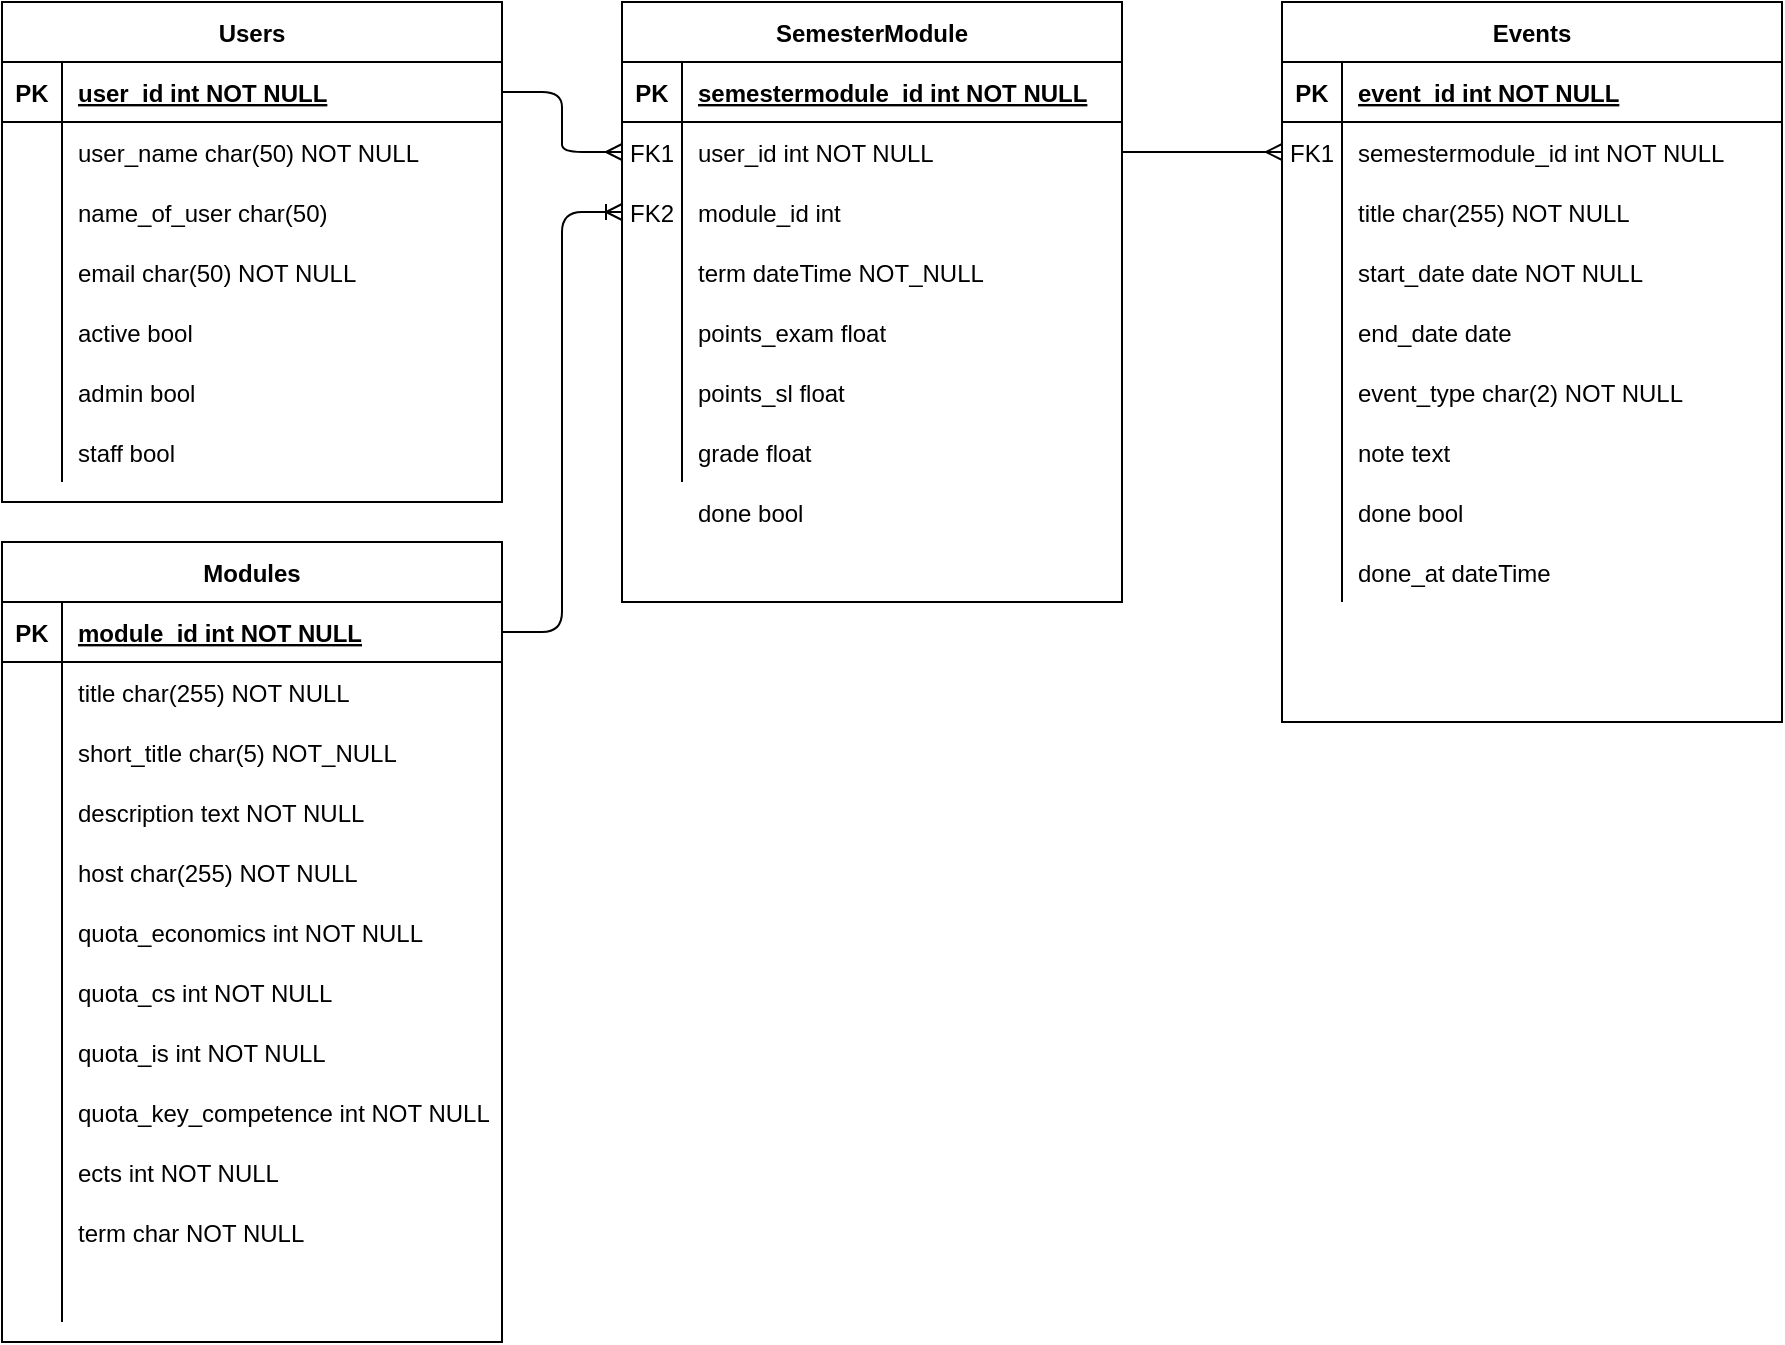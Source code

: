 <mxfile version="14.0.1" type="github">
  <diagram id="R2lEEEUBdFMjLlhIrx00" name="Page-1">
    <mxGraphModel dx="1149" dy="689" grid="1" gridSize="10" guides="1" tooltips="1" connect="1" arrows="1" fold="1" page="1" pageScale="1" pageWidth="850" pageHeight="1100" math="0" shadow="0" extFonts="Permanent Marker^https://fonts.googleapis.com/css?family=Permanent+Marker">
      <root>
        <mxCell id="0" />
        <mxCell id="1" parent="0" />
        <mxCell id="C-vyLk0tnHw3VtMMgP7b-2" value="Events" style="shape=table;startSize=30;container=1;collapsible=1;childLayout=tableLayout;fixedRows=1;rowLines=0;fontStyle=1;align=center;resizeLast=1;" parent="1" vertex="1">
          <mxGeometry x="660" y="20" width="250" height="360" as="geometry" />
        </mxCell>
        <mxCell id="C-vyLk0tnHw3VtMMgP7b-3" value="" style="shape=partialRectangle;collapsible=0;dropTarget=0;pointerEvents=0;fillColor=none;points=[[0,0.5],[1,0.5]];portConstraint=eastwest;top=0;left=0;right=0;bottom=1;" parent="C-vyLk0tnHw3VtMMgP7b-2" vertex="1">
          <mxGeometry y="30" width="250" height="30" as="geometry" />
        </mxCell>
        <mxCell id="C-vyLk0tnHw3VtMMgP7b-4" value="PK" style="shape=partialRectangle;overflow=hidden;connectable=0;fillColor=none;top=0;left=0;bottom=0;right=0;fontStyle=1;" parent="C-vyLk0tnHw3VtMMgP7b-3" vertex="1">
          <mxGeometry width="30" height="30" as="geometry" />
        </mxCell>
        <mxCell id="C-vyLk0tnHw3VtMMgP7b-5" value="event_id int NOT NULL " style="shape=partialRectangle;overflow=hidden;connectable=0;fillColor=none;top=0;left=0;bottom=0;right=0;align=left;spacingLeft=6;fontStyle=5;" parent="C-vyLk0tnHw3VtMMgP7b-3" vertex="1">
          <mxGeometry x="30" width="220" height="30" as="geometry" />
        </mxCell>
        <mxCell id="C-vyLk0tnHw3VtMMgP7b-6" value="" style="shape=partialRectangle;collapsible=0;dropTarget=0;pointerEvents=0;fillColor=none;points=[[0,0.5],[1,0.5]];portConstraint=eastwest;top=0;left=0;right=0;bottom=0;" parent="C-vyLk0tnHw3VtMMgP7b-2" vertex="1">
          <mxGeometry y="60" width="250" height="30" as="geometry" />
        </mxCell>
        <mxCell id="C-vyLk0tnHw3VtMMgP7b-7" value="FK1" style="shape=partialRectangle;overflow=hidden;connectable=0;fillColor=none;top=0;left=0;bottom=0;right=0;" parent="C-vyLk0tnHw3VtMMgP7b-6" vertex="1">
          <mxGeometry width="30" height="30" as="geometry" />
        </mxCell>
        <mxCell id="C-vyLk0tnHw3VtMMgP7b-8" value="semestermodule_id int NOT NULL" style="shape=partialRectangle;overflow=hidden;connectable=0;fillColor=none;top=0;left=0;bottom=0;right=0;align=left;spacingLeft=6;" parent="C-vyLk0tnHw3VtMMgP7b-6" vertex="1">
          <mxGeometry x="30" width="220" height="30" as="geometry" />
        </mxCell>
        <mxCell id="ecPwbXZlcecAqugPUVHc-16" value="" style="shape=partialRectangle;collapsible=0;dropTarget=0;pointerEvents=0;fillColor=none;points=[[0,0.5],[1,0.5]];portConstraint=eastwest;top=0;left=0;right=0;bottom=0;" vertex="1" parent="C-vyLk0tnHw3VtMMgP7b-2">
          <mxGeometry y="90" width="250" height="30" as="geometry" />
        </mxCell>
        <mxCell id="ecPwbXZlcecAqugPUVHc-17" value="" style="shape=partialRectangle;overflow=hidden;connectable=0;fillColor=none;top=0;left=0;bottom=0;right=0;" vertex="1" parent="ecPwbXZlcecAqugPUVHc-16">
          <mxGeometry width="30" height="30" as="geometry" />
        </mxCell>
        <mxCell id="ecPwbXZlcecAqugPUVHc-18" value="title char(255) NOT NULL" style="shape=partialRectangle;overflow=hidden;connectable=0;fillColor=none;top=0;left=0;bottom=0;right=0;align=left;spacingLeft=6;" vertex="1" parent="ecPwbXZlcecAqugPUVHc-16">
          <mxGeometry x="30" width="220" height="30" as="geometry" />
        </mxCell>
        <mxCell id="C-vyLk0tnHw3VtMMgP7b-9" value="" style="shape=partialRectangle;collapsible=0;dropTarget=0;pointerEvents=0;fillColor=none;points=[[0,0.5],[1,0.5]];portConstraint=eastwest;top=0;left=0;right=0;bottom=0;" parent="C-vyLk0tnHw3VtMMgP7b-2" vertex="1">
          <mxGeometry y="120" width="250" height="30" as="geometry" />
        </mxCell>
        <mxCell id="C-vyLk0tnHw3VtMMgP7b-10" value="" style="shape=partialRectangle;overflow=hidden;connectable=0;fillColor=none;top=0;left=0;bottom=0;right=0;" parent="C-vyLk0tnHw3VtMMgP7b-9" vertex="1">
          <mxGeometry width="30" height="30" as="geometry" />
        </mxCell>
        <mxCell id="C-vyLk0tnHw3VtMMgP7b-11" value="start_date date NOT NULL" style="shape=partialRectangle;overflow=hidden;connectable=0;fillColor=none;top=0;left=0;bottom=0;right=0;align=left;spacingLeft=6;" parent="C-vyLk0tnHw3VtMMgP7b-9" vertex="1">
          <mxGeometry x="30" width="220" height="30" as="geometry" />
        </mxCell>
        <mxCell id="JV-QpU7q1UuHXAO_xqC--37" value="" style="shape=partialRectangle;collapsible=0;dropTarget=0;pointerEvents=0;fillColor=none;points=[[0,0.5],[1,0.5]];portConstraint=eastwest;top=0;left=0;right=0;bottom=0;" parent="C-vyLk0tnHw3VtMMgP7b-2" vertex="1">
          <mxGeometry y="150" width="250" height="30" as="geometry" />
        </mxCell>
        <mxCell id="JV-QpU7q1UuHXAO_xqC--38" value="" style="shape=partialRectangle;overflow=hidden;connectable=0;fillColor=none;top=0;left=0;bottom=0;right=0;" parent="JV-QpU7q1UuHXAO_xqC--37" vertex="1">
          <mxGeometry width="30" height="30" as="geometry" />
        </mxCell>
        <mxCell id="JV-QpU7q1UuHXAO_xqC--39" value="end_date date" style="shape=partialRectangle;overflow=hidden;connectable=0;fillColor=none;top=0;left=0;bottom=0;right=0;align=left;spacingLeft=6;" parent="JV-QpU7q1UuHXAO_xqC--37" vertex="1">
          <mxGeometry x="30" width="220" height="30" as="geometry" />
        </mxCell>
        <mxCell id="JV-QpU7q1UuHXAO_xqC--40" value="" style="shape=partialRectangle;collapsible=0;dropTarget=0;pointerEvents=0;fillColor=none;points=[[0,0.5],[1,0.5]];portConstraint=eastwest;top=0;left=0;right=0;bottom=0;" parent="C-vyLk0tnHw3VtMMgP7b-2" vertex="1">
          <mxGeometry y="180" width="250" height="30" as="geometry" />
        </mxCell>
        <mxCell id="JV-QpU7q1UuHXAO_xqC--41" value="" style="shape=partialRectangle;overflow=hidden;connectable=0;fillColor=none;top=0;left=0;bottom=0;right=0;" parent="JV-QpU7q1UuHXAO_xqC--40" vertex="1">
          <mxGeometry width="30" height="30" as="geometry" />
        </mxCell>
        <mxCell id="JV-QpU7q1UuHXAO_xqC--42" value="event_type char(2) NOT NULL" style="shape=partialRectangle;overflow=hidden;connectable=0;fillColor=none;top=0;left=0;bottom=0;right=0;align=left;spacingLeft=6;" parent="JV-QpU7q1UuHXAO_xqC--40" vertex="1">
          <mxGeometry x="30" width="220" height="30" as="geometry" />
        </mxCell>
        <mxCell id="ecPwbXZlcecAqugPUVHc-19" value="" style="shape=partialRectangle;collapsible=0;dropTarget=0;pointerEvents=0;fillColor=none;points=[[0,0.5],[1,0.5]];portConstraint=eastwest;top=0;left=0;right=0;bottom=0;" vertex="1" parent="C-vyLk0tnHw3VtMMgP7b-2">
          <mxGeometry y="210" width="250" height="30" as="geometry" />
        </mxCell>
        <mxCell id="ecPwbXZlcecAqugPUVHc-20" value="" style="shape=partialRectangle;overflow=hidden;connectable=0;fillColor=none;top=0;left=0;bottom=0;right=0;" vertex="1" parent="ecPwbXZlcecAqugPUVHc-19">
          <mxGeometry width="30" height="30" as="geometry" />
        </mxCell>
        <mxCell id="ecPwbXZlcecAqugPUVHc-21" value="note text" style="shape=partialRectangle;overflow=hidden;connectable=0;fillColor=none;top=0;left=0;bottom=0;right=0;align=left;spacingLeft=6;" vertex="1" parent="ecPwbXZlcecAqugPUVHc-19">
          <mxGeometry x="30" width="220" height="30" as="geometry" />
        </mxCell>
        <mxCell id="ecPwbXZlcecAqugPUVHc-22" value="" style="shape=partialRectangle;collapsible=0;dropTarget=0;pointerEvents=0;fillColor=none;points=[[0,0.5],[1,0.5]];portConstraint=eastwest;top=0;left=0;right=0;bottom=0;" vertex="1" parent="C-vyLk0tnHw3VtMMgP7b-2">
          <mxGeometry y="240" width="250" height="30" as="geometry" />
        </mxCell>
        <mxCell id="ecPwbXZlcecAqugPUVHc-23" value="" style="shape=partialRectangle;overflow=hidden;connectable=0;fillColor=none;top=0;left=0;bottom=0;right=0;" vertex="1" parent="ecPwbXZlcecAqugPUVHc-22">
          <mxGeometry width="30" height="30" as="geometry" />
        </mxCell>
        <mxCell id="ecPwbXZlcecAqugPUVHc-24" value="done bool" style="shape=partialRectangle;overflow=hidden;connectable=0;fillColor=none;top=0;left=0;bottom=0;right=0;align=left;spacingLeft=6;" vertex="1" parent="ecPwbXZlcecAqugPUVHc-22">
          <mxGeometry x="30" width="220" height="30" as="geometry" />
        </mxCell>
        <mxCell id="ecPwbXZlcecAqugPUVHc-25" value="" style="shape=partialRectangle;collapsible=0;dropTarget=0;pointerEvents=0;fillColor=none;points=[[0,0.5],[1,0.5]];portConstraint=eastwest;top=0;left=0;right=0;bottom=0;" vertex="1" parent="C-vyLk0tnHw3VtMMgP7b-2">
          <mxGeometry y="270" width="250" height="30" as="geometry" />
        </mxCell>
        <mxCell id="ecPwbXZlcecAqugPUVHc-26" value="" style="shape=partialRectangle;overflow=hidden;connectable=0;fillColor=none;top=0;left=0;bottom=0;right=0;" vertex="1" parent="ecPwbXZlcecAqugPUVHc-25">
          <mxGeometry width="30" height="30" as="geometry" />
        </mxCell>
        <mxCell id="ecPwbXZlcecAqugPUVHc-27" value="done_at dateTime" style="shape=partialRectangle;overflow=hidden;connectable=0;fillColor=none;top=0;left=0;bottom=0;right=0;align=left;spacingLeft=6;" vertex="1" parent="ecPwbXZlcecAqugPUVHc-25">
          <mxGeometry x="30" width="220" height="30" as="geometry" />
        </mxCell>
        <mxCell id="C-vyLk0tnHw3VtMMgP7b-13" value="Modules" style="shape=table;startSize=30;container=1;collapsible=1;childLayout=tableLayout;fixedRows=1;rowLines=0;fontStyle=1;align=center;resizeLast=1;" parent="1" vertex="1">
          <mxGeometry x="20" y="290" width="250" height="400" as="geometry" />
        </mxCell>
        <mxCell id="C-vyLk0tnHw3VtMMgP7b-14" value="" style="shape=partialRectangle;collapsible=0;dropTarget=0;pointerEvents=0;fillColor=none;points=[[0,0.5],[1,0.5]];portConstraint=eastwest;top=0;left=0;right=0;bottom=1;" parent="C-vyLk0tnHw3VtMMgP7b-13" vertex="1">
          <mxGeometry y="30" width="250" height="30" as="geometry" />
        </mxCell>
        <mxCell id="C-vyLk0tnHw3VtMMgP7b-15" value="PK" style="shape=partialRectangle;overflow=hidden;connectable=0;fillColor=none;top=0;left=0;bottom=0;right=0;fontStyle=1;" parent="C-vyLk0tnHw3VtMMgP7b-14" vertex="1">
          <mxGeometry width="30" height="30" as="geometry" />
        </mxCell>
        <mxCell id="C-vyLk0tnHw3VtMMgP7b-16" value="module_id int NOT NULL " style="shape=partialRectangle;overflow=hidden;connectable=0;fillColor=none;top=0;left=0;bottom=0;right=0;align=left;spacingLeft=6;fontStyle=5;" parent="C-vyLk0tnHw3VtMMgP7b-14" vertex="1">
          <mxGeometry x="30" width="220" height="30" as="geometry" />
        </mxCell>
        <mxCell id="C-vyLk0tnHw3VtMMgP7b-17" value="" style="shape=partialRectangle;collapsible=0;dropTarget=0;pointerEvents=0;fillColor=none;points=[[0,0.5],[1,0.5]];portConstraint=eastwest;top=0;left=0;right=0;bottom=0;" parent="C-vyLk0tnHw3VtMMgP7b-13" vertex="1">
          <mxGeometry y="60" width="250" height="30" as="geometry" />
        </mxCell>
        <mxCell id="C-vyLk0tnHw3VtMMgP7b-18" value="" style="shape=partialRectangle;overflow=hidden;connectable=0;fillColor=none;top=0;left=0;bottom=0;right=0;" parent="C-vyLk0tnHw3VtMMgP7b-17" vertex="1">
          <mxGeometry width="30" height="30" as="geometry" />
        </mxCell>
        <mxCell id="C-vyLk0tnHw3VtMMgP7b-19" value="title char(255) NOT NULL" style="shape=partialRectangle;overflow=hidden;connectable=0;fillColor=none;top=0;left=0;bottom=0;right=0;align=left;spacingLeft=6;" parent="C-vyLk0tnHw3VtMMgP7b-17" vertex="1">
          <mxGeometry x="30" width="220" height="30" as="geometry" />
        </mxCell>
        <mxCell id="JV-QpU7q1UuHXAO_xqC--43" value="" style="shape=partialRectangle;collapsible=0;dropTarget=0;pointerEvents=0;fillColor=none;points=[[0,0.5],[1,0.5]];portConstraint=eastwest;top=0;left=0;right=0;bottom=0;" parent="C-vyLk0tnHw3VtMMgP7b-13" vertex="1">
          <mxGeometry y="90" width="250" height="30" as="geometry" />
        </mxCell>
        <mxCell id="JV-QpU7q1UuHXAO_xqC--44" value="" style="shape=partialRectangle;overflow=hidden;connectable=0;fillColor=none;top=0;left=0;bottom=0;right=0;" parent="JV-QpU7q1UuHXAO_xqC--43" vertex="1">
          <mxGeometry width="30" height="30" as="geometry" />
        </mxCell>
        <mxCell id="JV-QpU7q1UuHXAO_xqC--45" value="short_title char(5) NOT_NULL" style="shape=partialRectangle;overflow=hidden;connectable=0;fillColor=none;top=0;left=0;bottom=0;right=0;align=left;spacingLeft=6;" parent="JV-QpU7q1UuHXAO_xqC--43" vertex="1">
          <mxGeometry x="30" width="220" height="30" as="geometry" />
        </mxCell>
        <mxCell id="0nOAvgRl3f1oS5OaYdA4-1" value="" style="shape=partialRectangle;collapsible=0;dropTarget=0;pointerEvents=0;fillColor=none;points=[[0,0.5],[1,0.5]];portConstraint=eastwest;top=0;left=0;right=0;bottom=0;" parent="C-vyLk0tnHw3VtMMgP7b-13" vertex="1">
          <mxGeometry y="120" width="250" height="30" as="geometry" />
        </mxCell>
        <mxCell id="0nOAvgRl3f1oS5OaYdA4-2" value="" style="shape=partialRectangle;overflow=hidden;connectable=0;fillColor=none;top=0;left=0;bottom=0;right=0;" parent="0nOAvgRl3f1oS5OaYdA4-1" vertex="1">
          <mxGeometry width="30" height="30" as="geometry" />
        </mxCell>
        <mxCell id="0nOAvgRl3f1oS5OaYdA4-3" value="description text NOT NULL" style="shape=partialRectangle;overflow=hidden;connectable=0;fillColor=none;top=0;left=0;bottom=0;right=0;align=left;spacingLeft=6;" parent="0nOAvgRl3f1oS5OaYdA4-1" vertex="1">
          <mxGeometry x="30" width="220" height="30" as="geometry" />
        </mxCell>
        <mxCell id="0nOAvgRl3f1oS5OaYdA4-4" value="" style="shape=partialRectangle;collapsible=0;dropTarget=0;pointerEvents=0;fillColor=none;points=[[0,0.5],[1,0.5]];portConstraint=eastwest;top=0;left=0;right=0;bottom=0;" parent="C-vyLk0tnHw3VtMMgP7b-13" vertex="1">
          <mxGeometry y="150" width="250" height="30" as="geometry" />
        </mxCell>
        <mxCell id="0nOAvgRl3f1oS5OaYdA4-5" value="" style="shape=partialRectangle;overflow=hidden;connectable=0;fillColor=none;top=0;left=0;bottom=0;right=0;" parent="0nOAvgRl3f1oS5OaYdA4-4" vertex="1">
          <mxGeometry width="30" height="30" as="geometry" />
        </mxCell>
        <mxCell id="0nOAvgRl3f1oS5OaYdA4-6" value="host char(255) NOT NULL" style="shape=partialRectangle;overflow=hidden;connectable=0;fillColor=none;top=0;left=0;bottom=0;right=0;align=left;spacingLeft=6;" parent="0nOAvgRl3f1oS5OaYdA4-4" vertex="1">
          <mxGeometry x="30" width="220" height="30" as="geometry" />
        </mxCell>
        <mxCell id="0nOAvgRl3f1oS5OaYdA4-7" value="" style="shape=partialRectangle;collapsible=0;dropTarget=0;pointerEvents=0;fillColor=none;points=[[0,0.5],[1,0.5]];portConstraint=eastwest;top=0;left=0;right=0;bottom=0;" parent="C-vyLk0tnHw3VtMMgP7b-13" vertex="1">
          <mxGeometry y="180" width="250" height="30" as="geometry" />
        </mxCell>
        <mxCell id="0nOAvgRl3f1oS5OaYdA4-8" value="" style="shape=partialRectangle;overflow=hidden;connectable=0;fillColor=none;top=0;left=0;bottom=0;right=0;" parent="0nOAvgRl3f1oS5OaYdA4-7" vertex="1">
          <mxGeometry width="30" height="30" as="geometry" />
        </mxCell>
        <mxCell id="0nOAvgRl3f1oS5OaYdA4-9" value="quota_economics int NOT NULL" style="shape=partialRectangle;overflow=hidden;connectable=0;fillColor=none;top=0;left=0;bottom=0;right=0;align=left;spacingLeft=6;" parent="0nOAvgRl3f1oS5OaYdA4-7" vertex="1">
          <mxGeometry x="30" width="220" height="30" as="geometry" />
        </mxCell>
        <mxCell id="0nOAvgRl3f1oS5OaYdA4-10" value="" style="shape=partialRectangle;collapsible=0;dropTarget=0;pointerEvents=0;fillColor=none;points=[[0,0.5],[1,0.5]];portConstraint=eastwest;top=0;left=0;right=0;bottom=0;" parent="C-vyLk0tnHw3VtMMgP7b-13" vertex="1">
          <mxGeometry y="210" width="250" height="30" as="geometry" />
        </mxCell>
        <mxCell id="0nOAvgRl3f1oS5OaYdA4-11" value="" style="shape=partialRectangle;overflow=hidden;connectable=0;fillColor=none;top=0;left=0;bottom=0;right=0;" parent="0nOAvgRl3f1oS5OaYdA4-10" vertex="1">
          <mxGeometry width="30" height="30" as="geometry" />
        </mxCell>
        <mxCell id="0nOAvgRl3f1oS5OaYdA4-12" value="quota_cs int NOT NULL" style="shape=partialRectangle;overflow=hidden;connectable=0;fillColor=none;top=0;left=0;bottom=0;right=0;align=left;spacingLeft=6;" parent="0nOAvgRl3f1oS5OaYdA4-10" vertex="1">
          <mxGeometry x="30" width="220" height="30" as="geometry" />
        </mxCell>
        <mxCell id="0nOAvgRl3f1oS5OaYdA4-13" value="" style="shape=partialRectangle;collapsible=0;dropTarget=0;pointerEvents=0;fillColor=none;points=[[0,0.5],[1,0.5]];portConstraint=eastwest;top=0;left=0;right=0;bottom=0;" parent="C-vyLk0tnHw3VtMMgP7b-13" vertex="1">
          <mxGeometry y="240" width="250" height="30" as="geometry" />
        </mxCell>
        <mxCell id="0nOAvgRl3f1oS5OaYdA4-14" value="" style="shape=partialRectangle;overflow=hidden;connectable=0;fillColor=none;top=0;left=0;bottom=0;right=0;" parent="0nOAvgRl3f1oS5OaYdA4-13" vertex="1">
          <mxGeometry width="30" height="30" as="geometry" />
        </mxCell>
        <mxCell id="0nOAvgRl3f1oS5OaYdA4-15" value="quota_is int NOT NULL" style="shape=partialRectangle;overflow=hidden;connectable=0;fillColor=none;top=0;left=0;bottom=0;right=0;align=left;spacingLeft=6;" parent="0nOAvgRl3f1oS5OaYdA4-13" vertex="1">
          <mxGeometry x="30" width="220" height="30" as="geometry" />
        </mxCell>
        <mxCell id="0nOAvgRl3f1oS5OaYdA4-16" value="" style="shape=partialRectangle;collapsible=0;dropTarget=0;pointerEvents=0;fillColor=none;points=[[0,0.5],[1,0.5]];portConstraint=eastwest;top=0;left=0;right=0;bottom=0;" parent="C-vyLk0tnHw3VtMMgP7b-13" vertex="1">
          <mxGeometry y="270" width="250" height="30" as="geometry" />
        </mxCell>
        <mxCell id="0nOAvgRl3f1oS5OaYdA4-17" value="" style="shape=partialRectangle;overflow=hidden;connectable=0;fillColor=none;top=0;left=0;bottom=0;right=0;" parent="0nOAvgRl3f1oS5OaYdA4-16" vertex="1">
          <mxGeometry width="30" height="30" as="geometry" />
        </mxCell>
        <mxCell id="0nOAvgRl3f1oS5OaYdA4-18" value="quota_key_competence int NOT NULL" style="shape=partialRectangle;overflow=hidden;connectable=0;fillColor=none;top=0;left=0;bottom=0;right=0;align=left;spacingLeft=6;" parent="0nOAvgRl3f1oS5OaYdA4-16" vertex="1">
          <mxGeometry x="30" width="220" height="30" as="geometry" />
        </mxCell>
        <mxCell id="0nOAvgRl3f1oS5OaYdA4-19" value="" style="shape=partialRectangle;collapsible=0;dropTarget=0;pointerEvents=0;fillColor=none;points=[[0,0.5],[1,0.5]];portConstraint=eastwest;top=0;left=0;right=0;bottom=0;" parent="C-vyLk0tnHw3VtMMgP7b-13" vertex="1">
          <mxGeometry y="300" width="250" height="30" as="geometry" />
        </mxCell>
        <mxCell id="0nOAvgRl3f1oS5OaYdA4-20" value="" style="shape=partialRectangle;overflow=hidden;connectable=0;fillColor=none;top=0;left=0;bottom=0;right=0;" parent="0nOAvgRl3f1oS5OaYdA4-19" vertex="1">
          <mxGeometry width="30" height="30" as="geometry" />
        </mxCell>
        <mxCell id="0nOAvgRl3f1oS5OaYdA4-21" value="ects int NOT NULL" style="shape=partialRectangle;overflow=hidden;connectable=0;fillColor=none;top=0;left=0;bottom=0;right=0;align=left;spacingLeft=6;" parent="0nOAvgRl3f1oS5OaYdA4-19" vertex="1">
          <mxGeometry x="30" width="220" height="30" as="geometry" />
        </mxCell>
        <mxCell id="0nOAvgRl3f1oS5OaYdA4-22" value="" style="shape=partialRectangle;collapsible=0;dropTarget=0;pointerEvents=0;fillColor=none;points=[[0,0.5],[1,0.5]];portConstraint=eastwest;top=0;left=0;right=0;bottom=0;" parent="C-vyLk0tnHw3VtMMgP7b-13" vertex="1">
          <mxGeometry y="330" width="250" height="30" as="geometry" />
        </mxCell>
        <mxCell id="0nOAvgRl3f1oS5OaYdA4-23" value="" style="shape=partialRectangle;overflow=hidden;connectable=0;fillColor=none;top=0;left=0;bottom=0;right=0;" parent="0nOAvgRl3f1oS5OaYdA4-22" vertex="1">
          <mxGeometry width="30" height="30" as="geometry" />
        </mxCell>
        <mxCell id="0nOAvgRl3f1oS5OaYdA4-24" value="term char NOT NULL" style="shape=partialRectangle;overflow=hidden;connectable=0;fillColor=none;top=0;left=0;bottom=0;right=0;align=left;spacingLeft=6;" parent="0nOAvgRl3f1oS5OaYdA4-22" vertex="1">
          <mxGeometry x="30" width="220" height="30" as="geometry" />
        </mxCell>
        <mxCell id="C-vyLk0tnHw3VtMMgP7b-20" value="" style="shape=partialRectangle;collapsible=0;dropTarget=0;pointerEvents=0;fillColor=none;points=[[0,0.5],[1,0.5]];portConstraint=eastwest;top=0;left=0;right=0;bottom=0;" parent="C-vyLk0tnHw3VtMMgP7b-13" vertex="1">
          <mxGeometry y="360" width="250" height="30" as="geometry" />
        </mxCell>
        <mxCell id="C-vyLk0tnHw3VtMMgP7b-21" value="" style="shape=partialRectangle;overflow=hidden;connectable=0;fillColor=none;top=0;left=0;bottom=0;right=0;" parent="C-vyLk0tnHw3VtMMgP7b-20" vertex="1">
          <mxGeometry width="30" height="30" as="geometry" />
        </mxCell>
        <mxCell id="C-vyLk0tnHw3VtMMgP7b-22" value="" style="shape=partialRectangle;overflow=hidden;connectable=0;fillColor=none;top=0;left=0;bottom=0;right=0;align=left;spacingLeft=6;" parent="C-vyLk0tnHw3VtMMgP7b-20" vertex="1">
          <mxGeometry x="30" width="220" height="30" as="geometry" />
        </mxCell>
        <mxCell id="C-vyLk0tnHw3VtMMgP7b-23" value="Users" style="shape=table;startSize=30;container=1;collapsible=1;childLayout=tableLayout;fixedRows=1;rowLines=0;fontStyle=1;align=center;resizeLast=1;" parent="1" vertex="1">
          <mxGeometry x="20" y="20" width="250" height="250" as="geometry" />
        </mxCell>
        <mxCell id="C-vyLk0tnHw3VtMMgP7b-24" value="" style="shape=partialRectangle;collapsible=0;dropTarget=0;pointerEvents=0;fillColor=none;points=[[0,0.5],[1,0.5]];portConstraint=eastwest;top=0;left=0;right=0;bottom=1;" parent="C-vyLk0tnHw3VtMMgP7b-23" vertex="1">
          <mxGeometry y="30" width="250" height="30" as="geometry" />
        </mxCell>
        <mxCell id="C-vyLk0tnHw3VtMMgP7b-25" value="PK" style="shape=partialRectangle;overflow=hidden;connectable=0;fillColor=none;top=0;left=0;bottom=0;right=0;fontStyle=1;" parent="C-vyLk0tnHw3VtMMgP7b-24" vertex="1">
          <mxGeometry width="30" height="30" as="geometry" />
        </mxCell>
        <mxCell id="C-vyLk0tnHw3VtMMgP7b-26" value="user_id int NOT NULL " style="shape=partialRectangle;overflow=hidden;connectable=0;fillColor=none;top=0;left=0;bottom=0;right=0;align=left;spacingLeft=6;fontStyle=5;" parent="C-vyLk0tnHw3VtMMgP7b-24" vertex="1">
          <mxGeometry x="30" width="220" height="30" as="geometry" />
        </mxCell>
        <mxCell id="C-vyLk0tnHw3VtMMgP7b-27" value="" style="shape=partialRectangle;collapsible=0;dropTarget=0;pointerEvents=0;fillColor=none;points=[[0,0.5],[1,0.5]];portConstraint=eastwest;top=0;left=0;right=0;bottom=0;" parent="C-vyLk0tnHw3VtMMgP7b-23" vertex="1">
          <mxGeometry y="60" width="250" height="30" as="geometry" />
        </mxCell>
        <mxCell id="C-vyLk0tnHw3VtMMgP7b-28" value="" style="shape=partialRectangle;overflow=hidden;connectable=0;fillColor=none;top=0;left=0;bottom=0;right=0;" parent="C-vyLk0tnHw3VtMMgP7b-27" vertex="1">
          <mxGeometry width="30" height="30" as="geometry" />
        </mxCell>
        <mxCell id="C-vyLk0tnHw3VtMMgP7b-29" value="user_name char(50) NOT NULL" style="shape=partialRectangle;overflow=hidden;connectable=0;fillColor=none;top=0;left=0;bottom=0;right=0;align=left;spacingLeft=6;" parent="C-vyLk0tnHw3VtMMgP7b-27" vertex="1">
          <mxGeometry x="30" width="220" height="30" as="geometry" />
        </mxCell>
        <mxCell id="ecPwbXZlcecAqugPUVHc-1" value="" style="shape=partialRectangle;collapsible=0;dropTarget=0;pointerEvents=0;fillColor=none;points=[[0,0.5],[1,0.5]];portConstraint=eastwest;top=0;left=0;right=0;bottom=0;" vertex="1" parent="C-vyLk0tnHw3VtMMgP7b-23">
          <mxGeometry y="90" width="250" height="30" as="geometry" />
        </mxCell>
        <mxCell id="ecPwbXZlcecAqugPUVHc-2" value="" style="shape=partialRectangle;overflow=hidden;connectable=0;fillColor=none;top=0;left=0;bottom=0;right=0;" vertex="1" parent="ecPwbXZlcecAqugPUVHc-1">
          <mxGeometry width="30" height="30" as="geometry" />
        </mxCell>
        <mxCell id="ecPwbXZlcecAqugPUVHc-3" value="name_of_user char(50)" style="shape=partialRectangle;overflow=hidden;connectable=0;fillColor=none;top=0;left=0;bottom=0;right=0;align=left;spacingLeft=6;" vertex="1" parent="ecPwbXZlcecAqugPUVHc-1">
          <mxGeometry x="30" width="220" height="30" as="geometry" />
        </mxCell>
        <mxCell id="ecPwbXZlcecAqugPUVHc-4" value="" style="shape=partialRectangle;collapsible=0;dropTarget=0;pointerEvents=0;fillColor=none;points=[[0,0.5],[1,0.5]];portConstraint=eastwest;top=0;left=0;right=0;bottom=0;" vertex="1" parent="C-vyLk0tnHw3VtMMgP7b-23">
          <mxGeometry y="120" width="250" height="30" as="geometry" />
        </mxCell>
        <mxCell id="ecPwbXZlcecAqugPUVHc-5" value="" style="shape=partialRectangle;overflow=hidden;connectable=0;fillColor=none;top=0;left=0;bottom=0;right=0;" vertex="1" parent="ecPwbXZlcecAqugPUVHc-4">
          <mxGeometry width="30" height="30" as="geometry" />
        </mxCell>
        <mxCell id="ecPwbXZlcecAqugPUVHc-6" value="email char(50) NOT NULL" style="shape=partialRectangle;overflow=hidden;connectable=0;fillColor=none;top=0;left=0;bottom=0;right=0;align=left;spacingLeft=6;" vertex="1" parent="ecPwbXZlcecAqugPUVHc-4">
          <mxGeometry x="30" width="220" height="30" as="geometry" />
        </mxCell>
        <mxCell id="ecPwbXZlcecAqugPUVHc-7" value="" style="shape=partialRectangle;collapsible=0;dropTarget=0;pointerEvents=0;fillColor=none;points=[[0,0.5],[1,0.5]];portConstraint=eastwest;top=0;left=0;right=0;bottom=0;" vertex="1" parent="C-vyLk0tnHw3VtMMgP7b-23">
          <mxGeometry y="150" width="250" height="30" as="geometry" />
        </mxCell>
        <mxCell id="ecPwbXZlcecAqugPUVHc-8" value="" style="shape=partialRectangle;overflow=hidden;connectable=0;fillColor=none;top=0;left=0;bottom=0;right=0;" vertex="1" parent="ecPwbXZlcecAqugPUVHc-7">
          <mxGeometry width="30" height="30" as="geometry" />
        </mxCell>
        <mxCell id="ecPwbXZlcecAqugPUVHc-9" value="active bool" style="shape=partialRectangle;overflow=hidden;connectable=0;fillColor=none;top=0;left=0;bottom=0;right=0;align=left;spacingLeft=6;" vertex="1" parent="ecPwbXZlcecAqugPUVHc-7">
          <mxGeometry x="30" width="220" height="30" as="geometry" />
        </mxCell>
        <mxCell id="ecPwbXZlcecAqugPUVHc-10" value="" style="shape=partialRectangle;collapsible=0;dropTarget=0;pointerEvents=0;fillColor=none;points=[[0,0.5],[1,0.5]];portConstraint=eastwest;top=0;left=0;right=0;bottom=0;" vertex="1" parent="C-vyLk0tnHw3VtMMgP7b-23">
          <mxGeometry y="180" width="250" height="30" as="geometry" />
        </mxCell>
        <mxCell id="ecPwbXZlcecAqugPUVHc-11" value="" style="shape=partialRectangle;overflow=hidden;connectable=0;fillColor=none;top=0;left=0;bottom=0;right=0;" vertex="1" parent="ecPwbXZlcecAqugPUVHc-10">
          <mxGeometry width="30" height="30" as="geometry" />
        </mxCell>
        <mxCell id="ecPwbXZlcecAqugPUVHc-12" value="admin bool" style="shape=partialRectangle;overflow=hidden;connectable=0;fillColor=none;top=0;left=0;bottom=0;right=0;align=left;spacingLeft=6;" vertex="1" parent="ecPwbXZlcecAqugPUVHc-10">
          <mxGeometry x="30" width="220" height="30" as="geometry" />
        </mxCell>
        <mxCell id="ecPwbXZlcecAqugPUVHc-13" value="" style="shape=partialRectangle;collapsible=0;dropTarget=0;pointerEvents=0;fillColor=none;points=[[0,0.5],[1,0.5]];portConstraint=eastwest;top=0;left=0;right=0;bottom=0;" vertex="1" parent="C-vyLk0tnHw3VtMMgP7b-23">
          <mxGeometry y="210" width="250" height="30" as="geometry" />
        </mxCell>
        <mxCell id="ecPwbXZlcecAqugPUVHc-14" value="" style="shape=partialRectangle;overflow=hidden;connectable=0;fillColor=none;top=0;left=0;bottom=0;right=0;" vertex="1" parent="ecPwbXZlcecAqugPUVHc-13">
          <mxGeometry width="30" height="30" as="geometry" />
        </mxCell>
        <mxCell id="ecPwbXZlcecAqugPUVHc-15" value="staff bool" style="shape=partialRectangle;overflow=hidden;connectable=0;fillColor=none;top=0;left=0;bottom=0;right=0;align=left;spacingLeft=6;" vertex="1" parent="ecPwbXZlcecAqugPUVHc-13">
          <mxGeometry x="30" width="220" height="30" as="geometry" />
        </mxCell>
        <mxCell id="JV-QpU7q1UuHXAO_xqC--1" value="SemesterModule" style="shape=table;startSize=30;container=1;collapsible=1;childLayout=tableLayout;fixedRows=1;rowLines=0;fontStyle=1;align=center;resizeLast=1;" parent="1" vertex="1">
          <mxGeometry x="330" y="20" width="250" height="300" as="geometry" />
        </mxCell>
        <mxCell id="JV-QpU7q1UuHXAO_xqC--2" value="" style="shape=partialRectangle;collapsible=0;dropTarget=0;pointerEvents=0;fillColor=none;points=[[0,0.5],[1,0.5]];portConstraint=eastwest;top=0;left=0;right=0;bottom=1;" parent="JV-QpU7q1UuHXAO_xqC--1" vertex="1">
          <mxGeometry y="30" width="250" height="30" as="geometry" />
        </mxCell>
        <mxCell id="JV-QpU7q1UuHXAO_xqC--3" value="PK" style="shape=partialRectangle;overflow=hidden;connectable=0;fillColor=none;top=0;left=0;bottom=0;right=0;fontStyle=1;" parent="JV-QpU7q1UuHXAO_xqC--2" vertex="1">
          <mxGeometry width="30" height="30" as="geometry" />
        </mxCell>
        <mxCell id="JV-QpU7q1UuHXAO_xqC--4" value="semestermodule_id int NOT NULL " style="shape=partialRectangle;overflow=hidden;connectable=0;fillColor=none;top=0;left=0;bottom=0;right=0;align=left;spacingLeft=6;fontStyle=5;" parent="JV-QpU7q1UuHXAO_xqC--2" vertex="1">
          <mxGeometry x="30" width="220" height="30" as="geometry" />
        </mxCell>
        <mxCell id="JV-QpU7q1UuHXAO_xqC--5" value="" style="shape=partialRectangle;collapsible=0;dropTarget=0;pointerEvents=0;fillColor=none;points=[[0,0.5],[1,0.5]];portConstraint=eastwest;top=0;left=0;right=0;bottom=0;" parent="JV-QpU7q1UuHXAO_xqC--1" vertex="1">
          <mxGeometry y="60" width="250" height="30" as="geometry" />
        </mxCell>
        <mxCell id="JV-QpU7q1UuHXAO_xqC--6" value="FK1" style="shape=partialRectangle;overflow=hidden;connectable=0;fillColor=none;top=0;left=0;bottom=0;right=0;" parent="JV-QpU7q1UuHXAO_xqC--5" vertex="1">
          <mxGeometry width="30" height="30" as="geometry" />
        </mxCell>
        <mxCell id="JV-QpU7q1UuHXAO_xqC--7" value="user_id int NOT NULL" style="shape=partialRectangle;overflow=hidden;connectable=0;fillColor=none;top=0;left=0;bottom=0;right=0;align=left;spacingLeft=6;" parent="JV-QpU7q1UuHXAO_xqC--5" vertex="1">
          <mxGeometry x="30" width="220" height="30" as="geometry" />
        </mxCell>
        <mxCell id="JV-QpU7q1UuHXAO_xqC--8" value="" style="shape=partialRectangle;collapsible=0;dropTarget=0;pointerEvents=0;fillColor=none;points=[[0,0.5],[1,0.5]];portConstraint=eastwest;top=0;left=0;right=0;bottom=0;" parent="JV-QpU7q1UuHXAO_xqC--1" vertex="1">
          <mxGeometry y="90" width="250" height="30" as="geometry" />
        </mxCell>
        <mxCell id="JV-QpU7q1UuHXAO_xqC--9" value="FK2" style="shape=partialRectangle;overflow=hidden;connectable=0;fillColor=none;top=0;left=0;bottom=0;right=0;" parent="JV-QpU7q1UuHXAO_xqC--8" vertex="1">
          <mxGeometry width="30" height="30" as="geometry" />
        </mxCell>
        <mxCell id="JV-QpU7q1UuHXAO_xqC--10" value="module_id int" style="shape=partialRectangle;overflow=hidden;connectable=0;fillColor=none;top=0;left=0;bottom=0;right=0;align=left;spacingLeft=6;" parent="JV-QpU7q1UuHXAO_xqC--8" vertex="1">
          <mxGeometry x="30" width="220" height="30" as="geometry" />
        </mxCell>
        <mxCell id="JV-QpU7q1UuHXAO_xqC--95" value="" style="shape=partialRectangle;collapsible=0;dropTarget=0;pointerEvents=0;fillColor=none;points=[[0,0.5],[1,0.5]];portConstraint=eastwest;top=0;left=0;right=0;bottom=0;" parent="JV-QpU7q1UuHXAO_xqC--1" vertex="1">
          <mxGeometry y="120" width="250" height="30" as="geometry" />
        </mxCell>
        <mxCell id="JV-QpU7q1UuHXAO_xqC--96" value="" style="shape=partialRectangle;overflow=hidden;connectable=0;fillColor=none;top=0;left=0;bottom=0;right=0;" parent="JV-QpU7q1UuHXAO_xqC--95" vertex="1">
          <mxGeometry width="30" height="30" as="geometry" />
        </mxCell>
        <mxCell id="JV-QpU7q1UuHXAO_xqC--97" value="term dateTime NOT_NULL" style="shape=partialRectangle;overflow=hidden;connectable=0;fillColor=none;top=0;left=0;bottom=0;right=0;align=left;spacingLeft=6;" parent="JV-QpU7q1UuHXAO_xqC--95" vertex="1">
          <mxGeometry x="30" width="220" height="30" as="geometry" />
        </mxCell>
        <mxCell id="JV-QpU7q1UuHXAO_xqC--89" value="" style="shape=partialRectangle;collapsible=0;dropTarget=0;pointerEvents=0;fillColor=none;points=[[0,0.5],[1,0.5]];portConstraint=eastwest;top=0;left=0;right=0;bottom=0;" parent="JV-QpU7q1UuHXAO_xqC--1" vertex="1">
          <mxGeometry y="150" width="250" height="30" as="geometry" />
        </mxCell>
        <mxCell id="JV-QpU7q1UuHXAO_xqC--90" value="" style="shape=partialRectangle;overflow=hidden;connectable=0;fillColor=none;top=0;left=0;bottom=0;right=0;" parent="JV-QpU7q1UuHXAO_xqC--89" vertex="1">
          <mxGeometry width="30" height="30" as="geometry" />
        </mxCell>
        <mxCell id="JV-QpU7q1UuHXAO_xqC--91" value="points_exam float" style="shape=partialRectangle;overflow=hidden;connectable=0;fillColor=none;top=0;left=0;bottom=0;right=0;align=left;spacingLeft=6;" parent="JV-QpU7q1UuHXAO_xqC--89" vertex="1">
          <mxGeometry x="30" width="220" height="30" as="geometry" />
        </mxCell>
        <mxCell id="JV-QpU7q1UuHXAO_xqC--92" value="" style="shape=partialRectangle;collapsible=0;dropTarget=0;pointerEvents=0;fillColor=none;points=[[0,0.5],[1,0.5]];portConstraint=eastwest;top=0;left=0;right=0;bottom=0;" parent="JV-QpU7q1UuHXAO_xqC--1" vertex="1">
          <mxGeometry y="180" width="250" height="30" as="geometry" />
        </mxCell>
        <mxCell id="JV-QpU7q1UuHXAO_xqC--93" value="" style="shape=partialRectangle;overflow=hidden;connectable=0;fillColor=none;top=0;left=0;bottom=0;right=0;" parent="JV-QpU7q1UuHXAO_xqC--92" vertex="1">
          <mxGeometry width="30" height="30" as="geometry" />
        </mxCell>
        <mxCell id="JV-QpU7q1UuHXAO_xqC--94" value="points_sl float" style="shape=partialRectangle;overflow=hidden;connectable=0;fillColor=none;top=0;left=0;bottom=0;right=0;align=left;spacingLeft=6;" parent="JV-QpU7q1UuHXAO_xqC--92" vertex="1">
          <mxGeometry x="30" width="220" height="30" as="geometry" />
        </mxCell>
        <mxCell id="JV-QpU7q1UuHXAO_xqC--86" value="" style="shape=partialRectangle;collapsible=0;dropTarget=0;pointerEvents=0;fillColor=none;points=[[0,0.5],[1,0.5]];portConstraint=eastwest;top=0;left=0;right=0;bottom=0;" parent="JV-QpU7q1UuHXAO_xqC--1" vertex="1">
          <mxGeometry y="210" width="250" height="30" as="geometry" />
        </mxCell>
        <mxCell id="JV-QpU7q1UuHXAO_xqC--87" value="" style="shape=partialRectangle;overflow=hidden;connectable=0;fillColor=none;top=0;left=0;bottom=0;right=0;" parent="JV-QpU7q1UuHXAO_xqC--86" vertex="1">
          <mxGeometry width="30" height="30" as="geometry" />
        </mxCell>
        <mxCell id="JV-QpU7q1UuHXAO_xqC--88" value="grade float " style="shape=partialRectangle;overflow=hidden;connectable=0;fillColor=none;top=0;left=0;bottom=0;right=0;align=left;spacingLeft=6;" parent="JV-QpU7q1UuHXAO_xqC--86" vertex="1">
          <mxGeometry x="30" width="220" height="30" as="geometry" />
        </mxCell>
        <mxCell id="JV-QpU7q1UuHXAO_xqC--11" value="" style="edgeStyle=entityRelationEdgeStyle;fontSize=12;html=1;endArrow=ERmany;exitX=1;exitY=0.5;exitDx=0;exitDy=0;entryX=0;entryY=0.5;entryDx=0;entryDy=0;" parent="1" source="C-vyLk0tnHw3VtMMgP7b-24" target="JV-QpU7q1UuHXAO_xqC--5" edge="1">
          <mxGeometry width="100" height="100" relative="1" as="geometry">
            <mxPoint x="520" y="350" as="sourcePoint" />
            <mxPoint x="620" y="250" as="targetPoint" />
          </mxGeometry>
        </mxCell>
        <mxCell id="JV-QpU7q1UuHXAO_xqC--26" value="" style="edgeStyle=entityRelationEdgeStyle;fontSize=12;html=1;endArrow=ERmany;exitX=1;exitY=0.25;exitDx=0;exitDy=0;entryX=0;entryY=0.5;entryDx=0;entryDy=0;" parent="1" source="JV-QpU7q1UuHXAO_xqC--1" target="C-vyLk0tnHw3VtMMgP7b-6" edge="1">
          <mxGeometry width="100" height="100" relative="1" as="geometry">
            <mxPoint x="520" y="350" as="sourcePoint" />
            <mxPoint x="620" y="250" as="targetPoint" />
          </mxGeometry>
        </mxCell>
        <mxCell id="0nOAvgRl3f1oS5OaYdA4-25" value="" style="edgeStyle=entityRelationEdgeStyle;fontSize=12;html=1;endArrow=ERoneToMany;entryX=0;entryY=0.5;entryDx=0;entryDy=0;exitX=1;exitY=0.5;exitDx=0;exitDy=0;" parent="1" target="JV-QpU7q1UuHXAO_xqC--8" edge="1" source="C-vyLk0tnHw3VtMMgP7b-14">
          <mxGeometry width="100" height="100" relative="1" as="geometry">
            <mxPoint x="270" y="210" as="sourcePoint" />
            <mxPoint x="370" y="110" as="targetPoint" />
          </mxGeometry>
        </mxCell>
        <mxCell id="0nOAvgRl3f1oS5OaYdA4-26" value="done bool" style="shape=partialRectangle;overflow=hidden;connectable=0;fillColor=none;top=0;left=0;bottom=0;right=0;align=left;spacingLeft=6;" parent="1" vertex="1">
          <mxGeometry x="360" y="260" width="220" height="30" as="geometry" />
        </mxCell>
      </root>
    </mxGraphModel>
  </diagram>
</mxfile>
